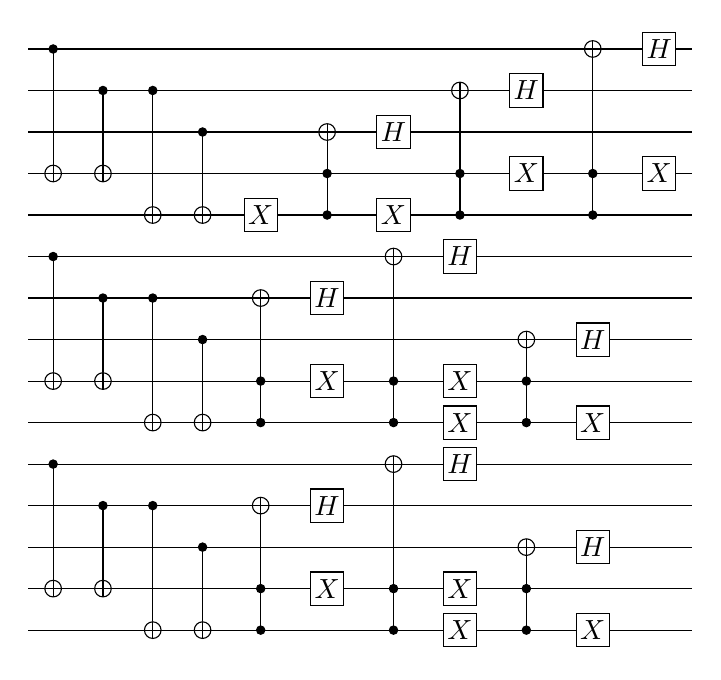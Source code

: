 \begin{tikzpicture}[scale=1.0,x=1pt,y=1pt]
\filldraw[color=white] (0.0, -7.5) rectangle (240.0, 217.5);
% Drawing wires
% Line 1: a0 W
\draw[color=black] (0.0,210.0) -- (240.0,210.0);
% Line 2: b0 W
\draw[color=black] (0.0,195.0) -- (240.0,195.0);
% Line 3: c0 W
\draw[color=black] (0.0,180.0) -- (240.0,180.0);
% Line 4: d0 W
\draw[color=black] (0.0,165.0) -- (240.0,165.0);
% Line 5: e0 W
\draw[color=black] (0.0,150.0) -- (240.0,150.0);
% Line 6: a1 W
\draw[color=black] (0.0,135.0) -- (240.0,135.0);
% Line 7: b1 W
\draw[color=black] (0.0,120.0) -- (240.0,120.0);
% Line 8: c1 W
\draw[color=black] (0.0,105.0) -- (240.0,105.0);
% Line 9: d1 W
\draw[color=black] (0.0,90.0) -- (240.0,90.0);
% Line 10: e1 W
\draw[color=black] (0.0,75.0) -- (240.0,75.0);
% Line 11: a2 W
\draw[color=black] (0.0,60.0) -- (240.0,60.0);
% Line 12: b2 W
\draw[color=black] (0.0,45.0) -- (240.0,45.0);
% Line 13: c2 W
\draw[color=black] (0.0,30.0) -- (240.0,30.0);
% Line 14: d2 W
\draw[color=black] (0.0,15.0) -- (240.0,15.0);
% Line 15: e2 W
\draw[color=black] (0.0,0.0) -- (240.0,0.0);
% Done with wires; drawing gates
% Line 18: d0 C a0
\draw (9.0,210.0) -- (9.0,165.0);
\begin{scope}
\draw[fill=white] (9.0, 165.0) circle(3.0pt);
\clip (9.0, 165.0) circle(3.0pt);
\draw (6.0, 165.0) -- (12.0, 165.0);
\draw (9.0, 162.0) -- (9.0, 168.0);
\end{scope}
\filldraw (9.0, 210.0) circle(1.5pt);
% Line 30: d1 C a1
\draw (9.0,135.0) -- (9.0,90.0);
\begin{scope}
\draw[fill=white] (9.0, 90.0) circle(3.0pt);
\clip (9.0, 90.0) circle(3.0pt);
\draw (6.0, 90.0) -- (12.0, 90.0);
\draw (9.0, 87.0) -- (9.0, 93.0);
\end{scope}
\filldraw (9.0, 135.0) circle(1.5pt);
% Line 42: d2 C a2
\draw (9.0,60.0) -- (9.0,15.0);
\begin{scope}
\draw[fill=white] (9.0, 15.0) circle(3.0pt);
\clip (9.0, 15.0) circle(3.0pt);
\draw (6.0, 15.0) -- (12.0, 15.0);
\draw (9.0, 12.0) -- (9.0, 18.0);
\end{scope}
\filldraw (9.0, 60.0) circle(1.5pt);
% Line 19: d0 C b0
\draw (27.0,195.0) -- (27.0,165.0);
\begin{scope}
\draw[fill=white] (27.0, 165.0) circle(3.0pt);
\clip (27.0, 165.0) circle(3.0pt);
\draw (24.0, 165.0) -- (30.0, 165.0);
\draw (27.0, 162.0) -- (27.0, 168.0);
\end{scope}
\filldraw (27.0, 195.0) circle(1.5pt);
% Line 31: d1 C b1
\draw (27.0,120.0) -- (27.0,90.0);
\begin{scope}
\draw[fill=white] (27.0, 90.0) circle(3.0pt);
\clip (27.0, 90.0) circle(3.0pt);
\draw (24.0, 90.0) -- (30.0, 90.0);
\draw (27.0, 87.0) -- (27.0, 93.0);
\end{scope}
\filldraw (27.0, 120.0) circle(1.5pt);
% Line 43: d2 C b2
\draw (27.0,45.0) -- (27.0,15.0);
\begin{scope}
\draw[fill=white] (27.0, 15.0) circle(3.0pt);
\clip (27.0, 15.0) circle(3.0pt);
\draw (24.0, 15.0) -- (30.0, 15.0);
\draw (27.0, 12.0) -- (27.0, 18.0);
\end{scope}
\filldraw (27.0, 45.0) circle(1.5pt);
% Line 20: e0 C b0
\draw (45.0,195.0) -- (45.0,150.0);
\begin{scope}
\draw[fill=white] (45.0, 150.0) circle(3.0pt);
\clip (45.0, 150.0) circle(3.0pt);
\draw (42.0, 150.0) -- (48.0, 150.0);
\draw (45.0, 147.0) -- (45.0, 153.0);
\end{scope}
\filldraw (45.0, 195.0) circle(1.5pt);
% Line 32: e1 C b1
\draw (45.0,120.0) -- (45.0,75.0);
\begin{scope}
\draw[fill=white] (45.0, 75.0) circle(3.0pt);
\clip (45.0, 75.0) circle(3.0pt);
\draw (42.0, 75.0) -- (48.0, 75.0);
\draw (45.0, 72.0) -- (45.0, 78.0);
\end{scope}
\filldraw (45.0, 120.0) circle(1.5pt);
% Line 44: e2 C b2
\draw (45.0,45.0) -- (45.0,0.0);
\begin{scope}
\draw[fill=white] (45.0, 0.0) circle(3.0pt);
\clip (45.0, 0.0) circle(3.0pt);
\draw (42.0, 0.0) -- (48.0, 0.0);
\draw (45.0, -3.0) -- (45.0, 3.0);
\end{scope}
\filldraw (45.0, 45.0) circle(1.5pt);
% Line 21: e0 C c0
\draw (63.0,180.0) -- (63.0,150.0);
\begin{scope}
\draw[fill=white] (63.0, 150.0) circle(3.0pt);
\clip (63.0, 150.0) circle(3.0pt);
\draw (60.0, 150.0) -- (66.0, 150.0);
\draw (63.0, 147.0) -- (63.0, 153.0);
\end{scope}
\filldraw (63.0, 180.0) circle(1.5pt);
% Line 33: e1 C c1
\draw (63.0,105.0) -- (63.0,75.0);
\begin{scope}
\draw[fill=white] (63.0, 75.0) circle(3.0pt);
\clip (63.0, 75.0) circle(3.0pt);
\draw (60.0, 75.0) -- (66.0, 75.0);
\draw (63.0, 72.0) -- (63.0, 78.0);
\end{scope}
\filldraw (63.0, 105.0) circle(1.5pt);
% Line 45: e2 C c2
\draw (63.0,30.0) -- (63.0,0.0);
\begin{scope}
\draw[fill=white] (63.0, 0.0) circle(3.0pt);
\clip (63.0, 0.0) circle(3.0pt);
\draw (60.0, 0.0) -- (66.0, 0.0);
\draw (63.0, -3.0) -- (63.0, 3.0);
\end{scope}
\filldraw (63.0, 30.0) circle(1.5pt);
% Line 22: e0 G $X$
\begin{scope}
\draw[fill=white] (84.0, 150.0) +(-45.0:8.485pt and 8.485pt) -- +(45.0:8.485pt and 8.485pt) -- +(135.0:8.485pt and 8.485pt) -- +(225.0:8.485pt and 8.485pt) -- cycle;
\clip (84.0, 150.0) +(-45.0:8.485pt and 8.485pt) -- +(45.0:8.485pt and 8.485pt) -- +(135.0:8.485pt and 8.485pt) -- +(225.0:8.485pt and 8.485pt) -- cycle;
\draw (84.0, 150.0) node {$X$};
\end{scope}
% Line 34: d1 e1 +b1
\draw (84.0,120.0) -- (84.0,75.0);
\filldraw (84.0, 90.0) circle(1.5pt);
\filldraw (84.0, 75.0) circle(1.5pt);
\begin{scope}
\draw[fill=white] (84.0, 120.0) circle(3.0pt);
\clip (84.0, 120.0) circle(3.0pt);
\draw (81.0, 120.0) -- (87.0, 120.0);
\draw (84.0, 117.0) -- (84.0, 123.0);
\end{scope}
% Line 46: d2 e2 +b2
\draw (84.0,45.0) -- (84.0,0.0);
\filldraw (84.0, 15.0) circle(1.5pt);
\filldraw (84.0, 0.0) circle(1.5pt);
\begin{scope}
\draw[fill=white] (84.0, 45.0) circle(3.0pt);
\clip (84.0, 45.0) circle(3.0pt);
\draw (81.0, 45.0) -- (87.0, 45.0);
\draw (84.0, 42.0) -- (84.0, 48.0);
\end{scope}
% Line 23: d0 e0 +c0
\draw (108.0,180.0) -- (108.0,150.0);
\filldraw (108.0, 165.0) circle(1.5pt);
\filldraw (108.0, 150.0) circle(1.5pt);
\begin{scope}
\draw[fill=white] (108.0, 180.0) circle(3.0pt);
\clip (108.0, 180.0) circle(3.0pt);
\draw (105.0, 180.0) -- (111.0, 180.0);
\draw (108.0, 177.0) -- (108.0, 183.0);
\end{scope}
% Line 35: d1 G $X$
\begin{scope}
\draw[fill=white] (108.0, 90.0) +(-45.0:8.485pt and 8.485pt) -- +(45.0:8.485pt and 8.485pt) -- +(135.0:8.485pt and 8.485pt) -- +(225.0:8.485pt and 8.485pt) -- cycle;
\clip (108.0, 90.0) +(-45.0:8.485pt and 8.485pt) -- +(45.0:8.485pt and 8.485pt) -- +(135.0:8.485pt and 8.485pt) -- +(225.0:8.485pt and 8.485pt) -- cycle;
\draw (108.0, 90.0) node {$X$};
\end{scope}
% Line 47: d2 G $X$
\begin{scope}
\draw[fill=white] (108.0, 15.0) +(-45.0:8.485pt and 8.485pt) -- +(45.0:8.485pt and 8.485pt) -- +(135.0:8.485pt and 8.485pt) -- +(225.0:8.485pt and 8.485pt) -- cycle;
\clip (108.0, 15.0) +(-45.0:8.485pt and 8.485pt) -- +(45.0:8.485pt and 8.485pt) -- +(135.0:8.485pt and 8.485pt) -- +(225.0:8.485pt and 8.485pt) -- cycle;
\draw (108.0, 15.0) node {$X$};
\end{scope}
% Line 58: b1 G $H$
\begin{scope}
\draw[fill=white] (108.0, 120.0) +(-45.0:8.485pt and 8.485pt) -- +(45.0:8.485pt and 8.485pt) -- +(135.0:8.485pt and 8.485pt) -- +(225.0:8.485pt and 8.485pt) -- cycle;
\clip (108.0, 120.0) +(-45.0:8.485pt and 8.485pt) -- +(45.0:8.485pt and 8.485pt) -- +(135.0:8.485pt and 8.485pt) -- +(225.0:8.485pt and 8.485pt) -- cycle;
\draw (108.0, 120.0) node {$H$};
\end{scope}
% Line 61: b2 G $H$
\begin{scope}
\draw[fill=white] (108.0, 45.0) +(-45.0:8.485pt and 8.485pt) -- +(45.0:8.485pt and 8.485pt) -- +(135.0:8.485pt and 8.485pt) -- +(225.0:8.485pt and 8.485pt) -- cycle;
\clip (108.0, 45.0) +(-45.0:8.485pt and 8.485pt) -- +(45.0:8.485pt and 8.485pt) -- +(135.0:8.485pt and 8.485pt) -- +(225.0:8.485pt and 8.485pt) -- cycle;
\draw (108.0, 45.0) node {$H$};
\end{scope}
% Line 24: e0 G $X$
\begin{scope}
\draw[fill=white] (132.0, 150.0) +(-45.0:8.485pt and 8.485pt) -- +(45.0:8.485pt and 8.485pt) -- +(135.0:8.485pt and 8.485pt) -- +(225.0:8.485pt and 8.485pt) -- cycle;
\clip (132.0, 150.0) +(-45.0:8.485pt and 8.485pt) -- +(45.0:8.485pt and 8.485pt) -- +(135.0:8.485pt and 8.485pt) -- +(225.0:8.485pt and 8.485pt) -- cycle;
\draw (132.0, 150.0) node {$X$};
\end{scope}
% Line 36: d1 e1 +a1
\draw (132.0,135.0) -- (132.0,75.0);
\filldraw (132.0, 90.0) circle(1.5pt);
\filldraw (132.0, 75.0) circle(1.5pt);
\begin{scope}
\draw[fill=white] (132.0, 135.0) circle(3.0pt);
\clip (132.0, 135.0) circle(3.0pt);
\draw (129.0, 135.0) -- (135.0, 135.0);
\draw (132.0, 132.0) -- (132.0, 138.0);
\end{scope}
% Line 48: d2 e2 +a2
\draw (132.0,60.0) -- (132.0,0.0);
\filldraw (132.0, 15.0) circle(1.5pt);
\filldraw (132.0, 0.0) circle(1.5pt);
\begin{scope}
\draw[fill=white] (132.0, 60.0) circle(3.0pt);
\clip (132.0, 60.0) circle(3.0pt);
\draw (129.0, 60.0) -- (135.0, 60.0);
\draw (132.0, 57.0) -- (132.0, 63.0);
\end{scope}
% Line 56: c0 G $H$
\begin{scope}
\draw[fill=white] (132.0, 180.0) +(-45.0:8.485pt and 8.485pt) -- +(45.0:8.485pt and 8.485pt) -- +(135.0:8.485pt and 8.485pt) -- +(225.0:8.485pt and 8.485pt) -- cycle;
\clip (132.0, 180.0) +(-45.0:8.485pt and 8.485pt) -- +(45.0:8.485pt and 8.485pt) -- +(135.0:8.485pt and 8.485pt) -- +(225.0:8.485pt and 8.485pt) -- cycle;
\draw (132.0, 180.0) node {$H$};
\end{scope}
% Line 25: d0 e0 +b0
\draw (156.0,195.0) -- (156.0,150.0);
\filldraw (156.0, 165.0) circle(1.5pt);
\filldraw (156.0, 150.0) circle(1.5pt);
\begin{scope}
\draw[fill=white] (156.0, 195.0) circle(3.0pt);
\clip (156.0, 195.0) circle(3.0pt);
\draw (153.0, 195.0) -- (159.0, 195.0);
\draw (156.0, 192.0) -- (156.0, 198.0);
\end{scope}
% Line 37: d1 G $X$
\begin{scope}
\draw[fill=white] (156.0, 90.0) +(-45.0:8.485pt and 8.485pt) -- +(45.0:8.485pt and 8.485pt) -- +(135.0:8.485pt and 8.485pt) -- +(225.0:8.485pt and 8.485pt) -- cycle;
\clip (156.0, 90.0) +(-45.0:8.485pt and 8.485pt) -- +(45.0:8.485pt and 8.485pt) -- +(135.0:8.485pt and 8.485pt) -- +(225.0:8.485pt and 8.485pt) -- cycle;
\draw (156.0, 90.0) node {$X$};
\end{scope}
% Line 38: e1 G $X$
\begin{scope}
\draw[fill=white] (156.0, 75.0) +(-45.0:8.485pt and 8.485pt) -- +(45.0:8.485pt and 8.485pt) -- +(135.0:8.485pt and 8.485pt) -- +(225.0:8.485pt and 8.485pt) -- cycle;
\clip (156.0, 75.0) +(-45.0:8.485pt and 8.485pt) -- +(45.0:8.485pt and 8.485pt) -- +(135.0:8.485pt and 8.485pt) -- +(225.0:8.485pt and 8.485pt) -- cycle;
\draw (156.0, 75.0) node {$X$};
\end{scope}
% Line 49: d2 G $X$
\begin{scope}
\draw[fill=white] (156.0, 15.0) +(-45.0:8.485pt and 8.485pt) -- +(45.0:8.485pt and 8.485pt) -- +(135.0:8.485pt and 8.485pt) -- +(225.0:8.485pt and 8.485pt) -- cycle;
\clip (156.0, 15.0) +(-45.0:8.485pt and 8.485pt) -- +(45.0:8.485pt and 8.485pt) -- +(135.0:8.485pt and 8.485pt) -- +(225.0:8.485pt and 8.485pt) -- cycle;
\draw (156.0, 15.0) node {$X$};
\end{scope}
% Line 50: e2 G $X$
\begin{scope}
\draw[fill=white] (156.0, -0.0) +(-45.0:8.485pt and 8.485pt) -- +(45.0:8.485pt and 8.485pt) -- +(135.0:8.485pt and 8.485pt) -- +(225.0:8.485pt and 8.485pt) -- cycle;
\clip (156.0, -0.0) +(-45.0:8.485pt and 8.485pt) -- +(45.0:8.485pt and 8.485pt) -- +(135.0:8.485pt and 8.485pt) -- +(225.0:8.485pt and 8.485pt) -- cycle;
\draw (156.0, -0.0) node {$X$};
\end{scope}
% Line 57: a1 G $H$
\begin{scope}
\draw[fill=white] (156.0, 135.0) +(-45.0:8.485pt and 8.485pt) -- +(45.0:8.485pt and 8.485pt) -- +(135.0:8.485pt and 8.485pt) -- +(225.0:8.485pt and 8.485pt) -- cycle;
\clip (156.0, 135.0) +(-45.0:8.485pt and 8.485pt) -- +(45.0:8.485pt and 8.485pt) -- +(135.0:8.485pt and 8.485pt) -- +(225.0:8.485pt and 8.485pt) -- cycle;
\draw (156.0, 135.0) node {$H$};
\end{scope}
% Line 60: a2 G $H$
\begin{scope}
\draw[fill=white] (156.0, 60.0) +(-45.0:8.485pt and 8.485pt) -- +(45.0:8.485pt and 8.485pt) -- +(135.0:8.485pt and 8.485pt) -- +(225.0:8.485pt and 8.485pt) -- cycle;
\clip (156.0, 60.0) +(-45.0:8.485pt and 8.485pt) -- +(45.0:8.485pt and 8.485pt) -- +(135.0:8.485pt and 8.485pt) -- +(225.0:8.485pt and 8.485pt) -- cycle;
\draw (156.0, 60.0) node {$H$};
\end{scope}
% Line 26: d0 G $X$
\begin{scope}
\draw[fill=white] (180.0, 165.0) +(-45.0:8.485pt and 8.485pt) -- +(45.0:8.485pt and 8.485pt) -- +(135.0:8.485pt and 8.485pt) -- +(225.0:8.485pt and 8.485pt) -- cycle;
\clip (180.0, 165.0) +(-45.0:8.485pt and 8.485pt) -- +(45.0:8.485pt and 8.485pt) -- +(135.0:8.485pt and 8.485pt) -- +(225.0:8.485pt and 8.485pt) -- cycle;
\draw (180.0, 165.0) node {$X$};
\end{scope}
% Line 39: d1 e1 +c1
\draw (180.0,105.0) -- (180.0,75.0);
\filldraw (180.0, 90.0) circle(1.5pt);
\filldraw (180.0, 75.0) circle(1.5pt);
\begin{scope}
\draw[fill=white] (180.0, 105.0) circle(3.0pt);
\clip (180.0, 105.0) circle(3.0pt);
\draw (177.0, 105.0) -- (183.0, 105.0);
\draw (180.0, 102.0) -- (180.0, 108.0);
\end{scope}
% Line 51: d2 e2 +c2
\draw (180.0,30.0) -- (180.0,0.0);
\filldraw (180.0, 15.0) circle(1.5pt);
\filldraw (180.0, 0.0) circle(1.5pt);
\begin{scope}
\draw[fill=white] (180.0, 30.0) circle(3.0pt);
\clip (180.0, 30.0) circle(3.0pt);
\draw (177.0, 30.0) -- (183.0, 30.0);
\draw (180.0, 27.0) -- (180.0, 33.0);
\end{scope}
% Line 55: b0 G $H$
\begin{scope}
\draw[fill=white] (180.0, 195.0) +(-45.0:8.485pt and 8.485pt) -- +(45.0:8.485pt and 8.485pt) -- +(135.0:8.485pt and 8.485pt) -- +(225.0:8.485pt and 8.485pt) -- cycle;
\clip (180.0, 195.0) +(-45.0:8.485pt and 8.485pt) -- +(45.0:8.485pt and 8.485pt) -- +(135.0:8.485pt and 8.485pt) -- +(225.0:8.485pt and 8.485pt) -- cycle;
\draw (180.0, 195.0) node {$H$};
\end{scope}
% Line 27: d0 e0 +a0
\draw (204.0,210.0) -- (204.0,150.0);
\filldraw (204.0, 165.0) circle(1.5pt);
\filldraw (204.0, 150.0) circle(1.5pt);
\begin{scope}
\draw[fill=white] (204.0, 210.0) circle(3.0pt);
\clip (204.0, 210.0) circle(3.0pt);
\draw (201.0, 210.0) -- (207.0, 210.0);
\draw (204.0, 207.0) -- (204.0, 213.0);
\end{scope}
% Line 40: e1 G $X$
\begin{scope}
\draw[fill=white] (204.0, 75.0) +(-45.0:8.485pt and 8.485pt) -- +(45.0:8.485pt and 8.485pt) -- +(135.0:8.485pt and 8.485pt) -- +(225.0:8.485pt and 8.485pt) -- cycle;
\clip (204.0, 75.0) +(-45.0:8.485pt and 8.485pt) -- +(45.0:8.485pt and 8.485pt) -- +(135.0:8.485pt and 8.485pt) -- +(225.0:8.485pt and 8.485pt) -- cycle;
\draw (204.0, 75.0) node {$X$};
\end{scope}
% Line 52: e2 G $X$
\begin{scope}
\draw[fill=white] (204.0, -0.0) +(-45.0:8.485pt and 8.485pt) -- +(45.0:8.485pt and 8.485pt) -- +(135.0:8.485pt and 8.485pt) -- +(225.0:8.485pt and 8.485pt) -- cycle;
\clip (204.0, -0.0) +(-45.0:8.485pt and 8.485pt) -- +(45.0:8.485pt and 8.485pt) -- +(135.0:8.485pt and 8.485pt) -- +(225.0:8.485pt and 8.485pt) -- cycle;
\draw (204.0, -0.0) node {$X$};
\end{scope}
% Line 59: c1 G $H$
\begin{scope}
\draw[fill=white] (204.0, 105.0) +(-45.0:8.485pt and 8.485pt) -- +(45.0:8.485pt and 8.485pt) -- +(135.0:8.485pt and 8.485pt) -- +(225.0:8.485pt and 8.485pt) -- cycle;
\clip (204.0, 105.0) +(-45.0:8.485pt and 8.485pt) -- +(45.0:8.485pt and 8.485pt) -- +(135.0:8.485pt and 8.485pt) -- +(225.0:8.485pt and 8.485pt) -- cycle;
\draw (204.0, 105.0) node {$H$};
\end{scope}
% Line 62: c2 G $H$
\begin{scope}
\draw[fill=white] (204.0, 30.0) +(-45.0:8.485pt and 8.485pt) -- +(45.0:8.485pt and 8.485pt) -- +(135.0:8.485pt and 8.485pt) -- +(225.0:8.485pt and 8.485pt) -- cycle;
\clip (204.0, 30.0) +(-45.0:8.485pt and 8.485pt) -- +(45.0:8.485pt and 8.485pt) -- +(135.0:8.485pt and 8.485pt) -- +(225.0:8.485pt and 8.485pt) -- cycle;
\draw (204.0, 30.0) node {$H$};
\end{scope}
% Line 28: d0 G $X$
\begin{scope}
\draw[fill=white] (228.0, 165.0) +(-45.0:8.485pt and 8.485pt) -- +(45.0:8.485pt and 8.485pt) -- +(135.0:8.485pt and 8.485pt) -- +(225.0:8.485pt and 8.485pt) -- cycle;
\clip (228.0, 165.0) +(-45.0:8.485pt and 8.485pt) -- +(45.0:8.485pt and 8.485pt) -- +(135.0:8.485pt and 8.485pt) -- +(225.0:8.485pt and 8.485pt) -- cycle;
\draw (228.0, 165.0) node {$X$};
\end{scope}
% Line 54: a0 G $H$
\begin{scope}
\draw[fill=white] (228.0, 210.0) +(-45.0:8.485pt and 8.485pt) -- +(45.0:8.485pt and 8.485pt) -- +(135.0:8.485pt and 8.485pt) -- +(225.0:8.485pt and 8.485pt) -- cycle;
\clip (228.0, 210.0) +(-45.0:8.485pt and 8.485pt) -- +(45.0:8.485pt and 8.485pt) -- +(135.0:8.485pt and 8.485pt) -- +(225.0:8.485pt and 8.485pt) -- cycle;
\draw (228.0, 210.0) node {$H$};
\end{scope}
% Done with gates; drawing ending labels
% Done with ending labels; drawing cut lines and comments
% Line 64: a0 e0 @ 1 7
% Done with comments
\end{tikzpicture}
